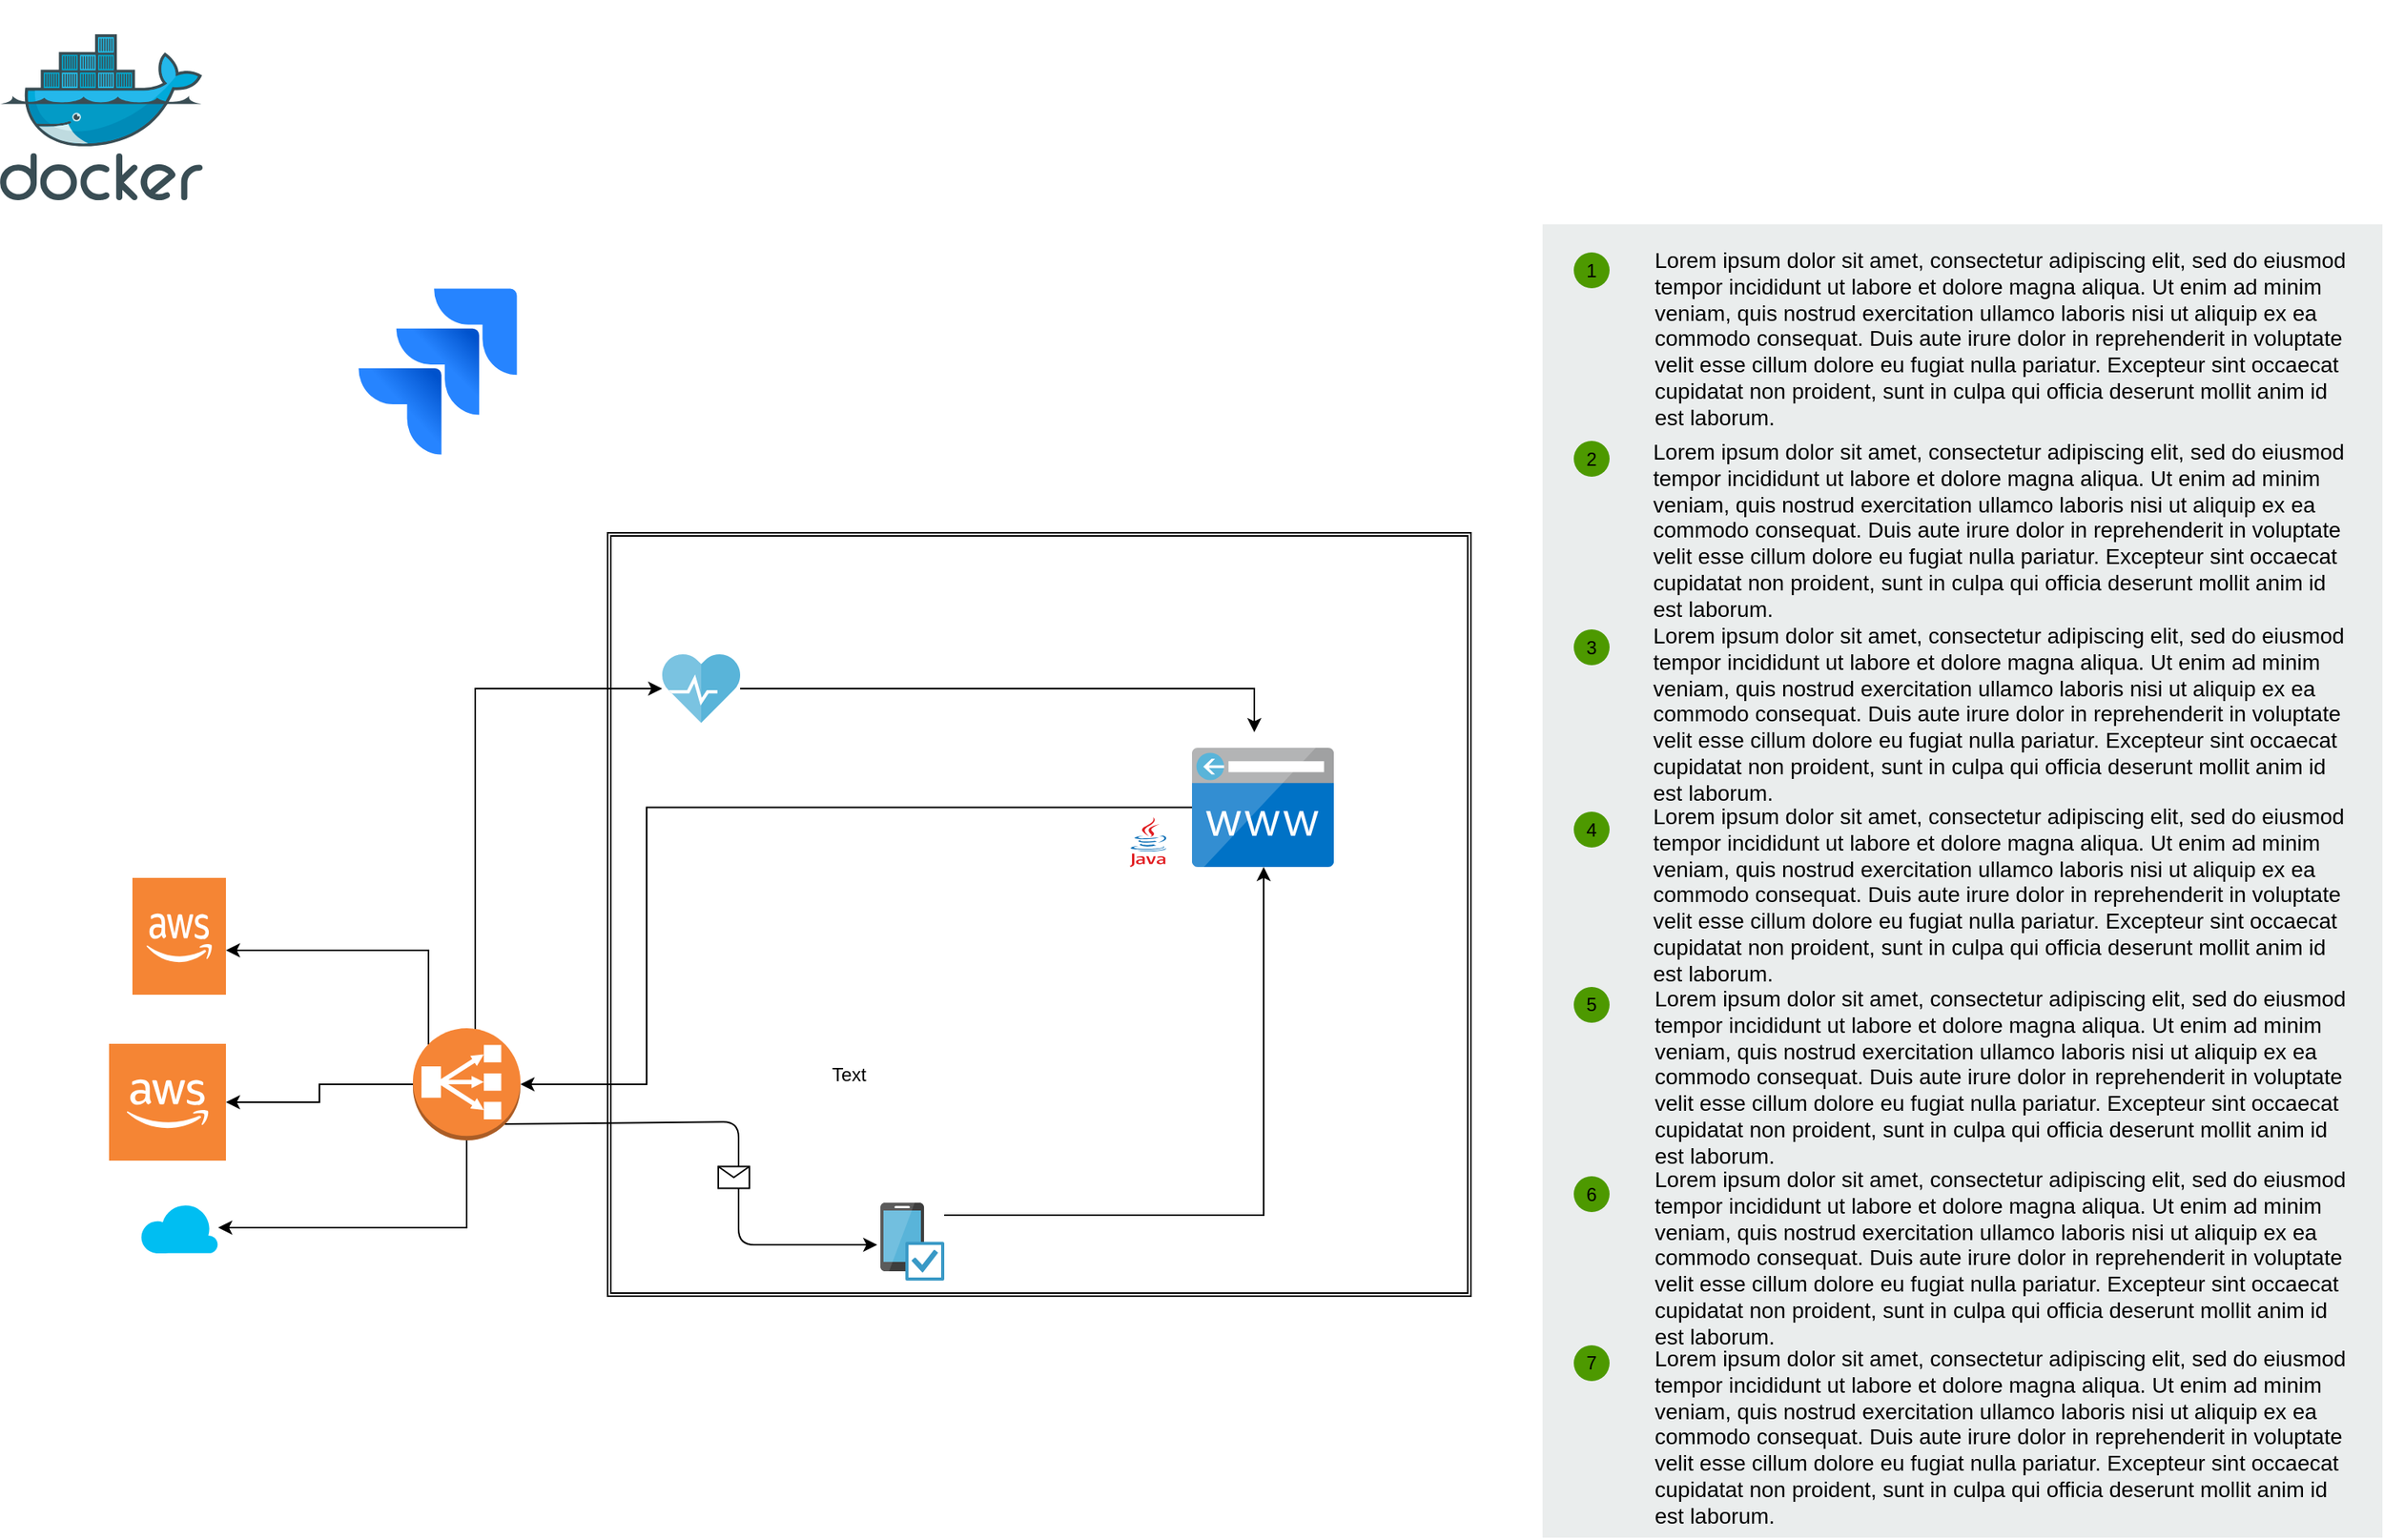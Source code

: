 <mxfile version="13.11.0" type="github"><diagram id="WI9T0HZ2pTsCkuznbFz-" name="Page-1"><mxGraphModel dx="2174" dy="1634" grid="1" gridSize="10" guides="1" tooltips="1" connect="1" arrows="1" fold="1" page="1" pageScale="1" pageWidth="827" pageHeight="1169" math="0" shadow="0"><root><mxCell id="0"/><mxCell id="1" parent="0"/><mxCell id="qOXna_abmisvba3_wB09-16" value="" style="shape=ext;double=1;rounded=0;html=1;" vertex="1" parent="1"><mxGeometry x="400" y="360" width="554" height="490" as="geometry"/></mxCell><mxCell id="qhazRgXepDI2F2iA60wV-1" value="" style="rounded=0;whiteSpace=wrap;html=1;fillColor=#EAEDED;fontSize=22;fontColor=#FFFFFF;strokeColor=none;labelBackgroundColor=none;" parent="1" vertex="1"><mxGeometry x="1000" y="162" width="539" height="843" as="geometry"/></mxCell><mxCell id="qhazRgXepDI2F2iA60wV-11" value="&lt;span&gt;Lorem ipsum dolor sit amet, consectetur adipiscing elit, sed do eiusmod tempor incididunt ut labore et dolore magna aliqua. Ut enim ad minim veniam, quis nostrud exercitation ullamco laboris nisi ut aliquip ex ea commodo consequat. Duis aute irure dolor in reprehenderit in voluptate velit esse cillum dolore eu fugiat nulla pariatur. Excepteur sint occaecat cupidatat non proident, sunt in culpa qui officia deserunt mollit anim id est laborum.&lt;/span&gt;&lt;br&gt;" style="text;html=1;align=left;verticalAlign=top;spacingTop=-4;fontSize=14;labelBackgroundColor=none;whiteSpace=wrap;" parent="1" vertex="1"><mxGeometry x="1069.5" y="173.5" width="449" height="118" as="geometry"/></mxCell><mxCell id="qhazRgXepDI2F2iA60wV-12" value="&lt;span&gt;Lorem ipsum dolor sit amet, consectetur adipiscing elit, sed do eiusmod tempor incididunt ut labore et dolore magna aliqua. Ut enim ad minim veniam, quis nostrud exercitation ullamco laboris nisi ut aliquip ex ea commodo consequat. Duis aute irure dolor in reprehenderit in voluptate velit esse cillum dolore eu fugiat nulla pariatur. Excepteur sint occaecat cupidatat non proident, sunt in culpa qui officia deserunt mollit anim id est laborum.&lt;/span&gt;&lt;br&gt;" style="text;html=1;align=left;verticalAlign=top;spacingTop=-4;fontSize=14;labelBackgroundColor=none;whiteSpace=wrap;" parent="1" vertex="1"><mxGeometry x="1068.5" y="296.5" width="450" height="115" as="geometry"/></mxCell><mxCell id="qhazRgXepDI2F2iA60wV-13" value="&lt;span&gt;Lorem ipsum dolor sit amet, consectetur adipiscing elit, sed do eiusmod tempor incididunt ut labore et dolore magna aliqua. Ut enim ad minim veniam, quis nostrud exercitation ullamco laboris nisi ut aliquip ex ea commodo consequat. Duis aute irure dolor in reprehenderit in voluptate velit esse cillum dolore eu fugiat nulla pariatur. Excepteur sint occaecat cupidatat non proident, sunt in culpa qui officia deserunt mollit anim id est laborum.&lt;/span&gt;&lt;br&gt;" style="text;html=1;align=left;verticalAlign=top;spacingTop=-4;fontSize=14;labelBackgroundColor=none;whiteSpace=wrap;" parent="1" vertex="1"><mxGeometry x="1068.5" y="414.5" width="450" height="117" as="geometry"/></mxCell><mxCell id="qhazRgXepDI2F2iA60wV-14" value="&lt;span&gt;Lorem ipsum dolor sit amet, consectetur adipiscing elit, sed do eiusmod tempor incididunt ut labore et dolore magna aliqua. Ut enim ad minim veniam, quis nostrud exercitation ullamco laboris nisi ut aliquip ex ea commodo consequat. Duis aute irure dolor in reprehenderit in voluptate velit esse cillum dolore eu fugiat nulla pariatur. Excepteur sint occaecat cupidatat non proident, sunt in culpa qui officia deserunt mollit anim id est laborum.&lt;/span&gt;&lt;br&gt;" style="text;html=1;align=left;verticalAlign=top;spacingTop=-4;fontSize=14;labelBackgroundColor=none;whiteSpace=wrap;" parent="1" vertex="1"><mxGeometry x="1068.5" y="530.5" width="450" height="121" as="geometry"/></mxCell><mxCell id="qhazRgXepDI2F2iA60wV-15" value="&lt;span&gt;Lorem ipsum dolor sit amet, consectetur adipiscing elit, sed do eiusmod tempor incididunt ut labore et dolore magna aliqua. Ut enim ad minim veniam, quis nostrud exercitation ullamco laboris nisi ut aliquip ex ea commodo consequat. Duis aute irure dolor in reprehenderit in voluptate velit esse cillum dolore eu fugiat nulla pariatur. Excepteur sint occaecat cupidatat non proident, sunt in culpa qui officia deserunt mollit anim id est laborum.&lt;/span&gt;&lt;br&gt;" style="text;html=1;align=left;verticalAlign=top;spacingTop=-4;fontSize=14;labelBackgroundColor=none;whiteSpace=wrap;" parent="1" vertex="1"><mxGeometry x="1069.5" y="647.5" width="449" height="114" as="geometry"/></mxCell><mxCell id="qhazRgXepDI2F2iA60wV-16" value="&lt;span&gt;Lorem ipsum dolor sit amet, consectetur adipiscing elit, sed do eiusmod tempor incididunt ut labore et dolore magna aliqua. Ut enim ad minim veniam, quis nostrud exercitation ullamco laboris nisi ut aliquip ex ea commodo consequat. Duis aute irure dolor in reprehenderit in voluptate velit esse cillum dolore eu fugiat nulla pariatur. Excepteur sint occaecat cupidatat non proident, sunt in culpa qui officia deserunt mollit anim id est laborum.&lt;/span&gt;&lt;br&gt;" style="text;html=1;align=left;verticalAlign=top;spacingTop=-4;fontSize=14;labelBackgroundColor=none;whiteSpace=wrap;" parent="1" vertex="1"><mxGeometry x="1069.5" y="763.5" width="450" height="118" as="geometry"/></mxCell><mxCell id="qhazRgXepDI2F2iA60wV-17" value="&lt;span&gt;Lorem ipsum dolor sit amet, consectetur adipiscing elit, sed do eiusmod tempor incididunt ut labore et dolore magna aliqua. Ut enim ad minim veniam, quis nostrud exercitation ullamco laboris nisi ut aliquip ex ea commodo consequat. Duis aute irure dolor in reprehenderit in voluptate velit esse cillum dolore eu fugiat nulla pariatur. Excepteur sint occaecat cupidatat non proident, sunt in culpa qui officia deserunt mollit anim id est laborum.&lt;/span&gt;&lt;br&gt;" style="text;html=1;align=left;verticalAlign=top;spacingTop=-4;fontSize=14;labelBackgroundColor=none;whiteSpace=wrap;" parent="1" vertex="1"><mxGeometry x="1069.5" y="878.5" width="449" height="113" as="geometry"/></mxCell><mxCell id="qhazRgXepDI2F2iA60wV-22" value="1" style="ellipse;whiteSpace=wrap;html=1;aspect=fixed;fillColor=#4D9900;strokeColor=none;labelBackgroundColor=none;" parent="1" vertex="1"><mxGeometry x="1020.0" y="180" width="23" height="23" as="geometry"/></mxCell><mxCell id="qhazRgXepDI2F2iA60wV-23" value="2" style="ellipse;whiteSpace=wrap;html=1;aspect=fixed;fillColor=#4D9900;strokeColor=none;labelBackgroundColor=none;" parent="1" vertex="1"><mxGeometry x="1020.0" y="301" width="23" height="23" as="geometry"/></mxCell><mxCell id="qhazRgXepDI2F2iA60wV-24" value="3" style="ellipse;whiteSpace=wrap;html=1;aspect=fixed;fillColor=#4D9900;strokeColor=none;labelBackgroundColor=none;" parent="1" vertex="1"><mxGeometry x="1020.0" y="422" width="23" height="23" as="geometry"/></mxCell><mxCell id="qhazRgXepDI2F2iA60wV-25" value="4" style="ellipse;whiteSpace=wrap;html=1;aspect=fixed;fillColor=#4D9900;strokeColor=none;labelBackgroundColor=none;" parent="1" vertex="1"><mxGeometry x="1020.0" y="539" width="23" height="23" as="geometry"/></mxCell><mxCell id="qhazRgXepDI2F2iA60wV-26" value="5" style="ellipse;whiteSpace=wrap;html=1;aspect=fixed;fillColor=#4D9900;strokeColor=none;labelBackgroundColor=none;" parent="1" vertex="1"><mxGeometry x="1020.0" y="651.5" width="23" height="23" as="geometry"/></mxCell><mxCell id="qhazRgXepDI2F2iA60wV-27" value="6" style="ellipse;whiteSpace=wrap;html=1;aspect=fixed;fillColor=#4D9900;strokeColor=none;labelBackgroundColor=none;" parent="1" vertex="1"><mxGeometry x="1020.0" y="773" width="23" height="23" as="geometry"/></mxCell><mxCell id="qhazRgXepDI2F2iA60wV-28" value="7" style="ellipse;whiteSpace=wrap;html=1;aspect=fixed;fillColor=#4D9900;strokeColor=none;labelBackgroundColor=none;" parent="1" vertex="1"><mxGeometry x="1020.0" y="881.5" width="23" height="23" as="geometry"/></mxCell><mxCell id="C6ADcQ9UVVC57MBuZN8W-15" style="edgeStyle=orthogonalEdgeStyle;rounded=0;orthogonalLoop=1;jettySize=auto;html=1;" parent="1" target="C6ADcQ9UVVC57MBuZN8W-10" edge="1"><mxGeometry relative="1" as="geometry"><mxPoint x="315" y="678" as="sourcePoint"/><Array as="points"><mxPoint x="315" y="714"/><mxPoint x="315" y="460"/></Array></mxGeometry></mxCell><mxCell id="C6ADcQ9UVVC57MBuZN8W-12" style="edgeStyle=orthogonalEdgeStyle;rounded=0;orthogonalLoop=1;jettySize=auto;html=1;entryX=1;entryY=0.5;entryDx=0;entryDy=0;entryPerimeter=0;" parent="1" source="C6ADcQ9UVVC57MBuZN8W-6" target="qOXna_abmisvba3_wB09-4" edge="1"><mxGeometry relative="1" as="geometry"><Array as="points"><mxPoint x="425" y="536"/><mxPoint x="425" y="714"/></Array></mxGeometry></mxCell><mxCell id="C6ADcQ9UVVC57MBuZN8W-6" value="" style="aspect=fixed;html=1;points=[];align=center;image;fontSize=12;image=img/lib/mscae/CustomDomain.svg;" parent="1" vertex="1"><mxGeometry x="775" y="498" width="91.07" height="76.5" as="geometry"/></mxCell><mxCell id="C6ADcQ9UVVC57MBuZN8W-16" style="edgeStyle=orthogonalEdgeStyle;rounded=0;orthogonalLoop=1;jettySize=auto;html=1;" parent="1" source="C6ADcQ9UVVC57MBuZN8W-10" edge="1"><mxGeometry relative="1" as="geometry"><Array as="points"><mxPoint x="815" y="460"/></Array><mxPoint x="815" y="488" as="targetPoint"/></mxGeometry></mxCell><mxCell id="C6ADcQ9UVVC57MBuZN8W-10" value="" style="aspect=fixed;html=1;points=[];align=center;image;fontSize=12;image=img/lib/mscae/ServiceHealth.svg;" parent="1" vertex="1"><mxGeometry x="435.0" y="438" width="50" height="44" as="geometry"/></mxCell><mxCell id="C6ADcQ9UVVC57MBuZN8W-14" style="edgeStyle=orthogonalEdgeStyle;rounded=0;orthogonalLoop=1;jettySize=auto;html=1;" parent="1" source="C6ADcQ9UVVC57MBuZN8W-11" target="C6ADcQ9UVVC57MBuZN8W-6" edge="1"><mxGeometry relative="1" as="geometry"><Array as="points"><mxPoint x="821" y="798"/></Array></mxGeometry></mxCell><mxCell id="C6ADcQ9UVVC57MBuZN8W-11" value="" style="aspect=fixed;html=1;points=[];align=center;image;fontSize=12;image=img/lib/mscae/Device_Compliance.svg;" parent="1" vertex="1"><mxGeometry x="575" y="790" width="41" height="50" as="geometry"/></mxCell><mxCell id="C6ADcQ9UVVC57MBuZN8W-17" value="" style="endArrow=classic;html=1;entryX=-0.049;entryY=0.54;entryDx=0;entryDy=0;entryPerimeter=0;exitX=0.855;exitY=0.855;exitDx=0;exitDy=0;exitPerimeter=0;" parent="1" source="qOXna_abmisvba3_wB09-4" target="C6ADcQ9UVVC57MBuZN8W-11" edge="1"><mxGeometry relative="1" as="geometry"><mxPoint x="433.66" y="664.5" as="sourcePoint"/><mxPoint x="533.66" y="664.5" as="targetPoint"/><Array as="points"><mxPoint x="484" y="738"/><mxPoint x="484" y="817"/></Array></mxGeometry></mxCell><mxCell id="C6ADcQ9UVVC57MBuZN8W-18" value="" style="shape=message;html=1;outlineConnect=0;" parent="C6ADcQ9UVVC57MBuZN8W-17" vertex="1"><mxGeometry width="20" height="14" relative="1" as="geometry"><mxPoint x="-13.06" y="19.77" as="offset"/></mxGeometry></mxCell><mxCell id="qOXna_abmisvba3_wB09-10" style="edgeStyle=orthogonalEdgeStyle;rounded=0;orthogonalLoop=1;jettySize=auto;html=1;exitX=0.145;exitY=0.145;exitDx=0;exitDy=0;exitPerimeter=0;" edge="1" parent="1" source="qOXna_abmisvba3_wB09-4" target="qOXna_abmisvba3_wB09-6"><mxGeometry relative="1" as="geometry"><Array as="points"><mxPoint x="285" y="628"/></Array></mxGeometry></mxCell><mxCell id="qOXna_abmisvba3_wB09-11" style="edgeStyle=orthogonalEdgeStyle;rounded=0;orthogonalLoop=1;jettySize=auto;html=1;exitX=0;exitY=0.5;exitDx=0;exitDy=0;exitPerimeter=0;" edge="1" parent="1" source="qOXna_abmisvba3_wB09-4" target="qOXna_abmisvba3_wB09-7"><mxGeometry relative="1" as="geometry"/></mxCell><mxCell id="qOXna_abmisvba3_wB09-12" style="edgeStyle=orthogonalEdgeStyle;rounded=0;orthogonalLoop=1;jettySize=auto;html=1;exitX=0.5;exitY=1;exitDx=0;exitDy=0;exitPerimeter=0;" edge="1" parent="1" source="qOXna_abmisvba3_wB09-4" target="qOXna_abmisvba3_wB09-9"><mxGeometry relative="1" as="geometry"><Array as="points"><mxPoint x="310" y="806"/></Array></mxGeometry></mxCell><mxCell id="qOXna_abmisvba3_wB09-4" value="" style="outlineConnect=0;dashed=0;verticalLabelPosition=bottom;verticalAlign=top;align=center;html=1;shape=mxgraph.aws3.classic_load_balancer;fillColor=#F58536;gradientColor=none;" vertex="1" parent="1"><mxGeometry x="275" y="678" width="69" height="72" as="geometry"/></mxCell><mxCell id="qOXna_abmisvba3_wB09-6" value="" style="outlineConnect=0;dashed=0;verticalLabelPosition=bottom;verticalAlign=top;align=center;html=1;shape=mxgraph.aws3.cloud_2;fillColor=#F58534;gradientColor=none;" vertex="1" parent="1"><mxGeometry x="95" y="581.5" width="60" height="75" as="geometry"/></mxCell><mxCell id="qOXna_abmisvba3_wB09-7" value="" style="outlineConnect=0;dashed=0;verticalLabelPosition=bottom;verticalAlign=top;align=center;html=1;shape=mxgraph.aws3.cloud_2;fillColor=#F58534;gradientColor=none;" vertex="1" parent="1"><mxGeometry x="80" y="688" width="75" height="75" as="geometry"/></mxCell><mxCell id="qOXna_abmisvba3_wB09-9" value="" style="verticalLabelPosition=bottom;html=1;verticalAlign=top;align=center;strokeColor=none;fillColor=#00BEF2;shape=mxgraph.azure.cloud;" vertex="1" parent="1"><mxGeometry x="100" y="790" width="50" height="32.5" as="geometry"/></mxCell><mxCell id="qOXna_abmisvba3_wB09-13" value="" style="dashed=0;outlineConnect=0;html=1;align=center;labelPosition=center;verticalLabelPosition=bottom;verticalAlign=top;shape=mxgraph.weblogos.java" vertex="1" parent="1"><mxGeometry x="735" y="542.5" width="24" height="32" as="geometry"/></mxCell><mxCell id="qOXna_abmisvba3_wB09-14" value="Text" style="text;html=1;strokeColor=none;fillColor=none;align=center;verticalAlign=middle;whiteSpace=wrap;rounded=0;" vertex="1" parent="1"><mxGeometry x="535" y="698" width="40" height="20" as="geometry"/></mxCell><mxCell id="qOXna_abmisvba3_wB09-15" value="" style="shape=image;html=1;verticalAlign=top;verticalLabelPosition=bottom;labelBackgroundColor=#ffffff;imageAspect=0;aspect=fixed;image=https://cdn3.iconfinder.com/data/icons/social-media-2169/24/social_media_social_media_logo_git-128.png" vertex="1" parent="1"><mxGeometry x="826" y="369.5" width="128" height="128" as="geometry"/></mxCell><mxCell id="qOXna_abmisvba3_wB09-17" value="" style="aspect=fixed;html=1;points=[];align=center;image;fontSize=12;image=img/lib/mscae/Docker.svg;" vertex="1" parent="1"><mxGeometry x="10" y="40" width="130" height="106.6" as="geometry"/></mxCell><mxCell id="qOXna_abmisvba3_wB09-18" value="" style="image;image=img/lib/atlassian/Jira_Logo.svg;" vertex="1" parent="1"><mxGeometry x="240" y="203" width="102" height="107" as="geometry"/></mxCell><mxCell id="qOXna_abmisvba3_wB09-19" value="" style="shape=image;html=1;verticalAlign=top;verticalLabelPosition=bottom;labelBackgroundColor=#ffffff;imageAspect=0;aspect=fixed;image=https://cdn4.iconfinder.com/data/icons/logos-brands-5/24/jenkins-128.png" vertex="1" parent="1"><mxGeometry x="240" y="29.3" width="128" height="128" as="geometry"/></mxCell><mxCell id="qOXna_abmisvba3_wB09-21" value="" style="shape=image;html=1;verticalAlign=top;verticalLabelPosition=bottom;labelBackgroundColor=#ffffff;imageAspect=0;aspect=fixed;image=https://cdn1.iconfinder.com/data/icons/locations-redesign/48/Chef1-128.png" vertex="1" parent="1"><mxGeometry x="460" y="18.6" width="128" height="128" as="geometry"/></mxCell></root></mxGraphModel></diagram></mxfile>